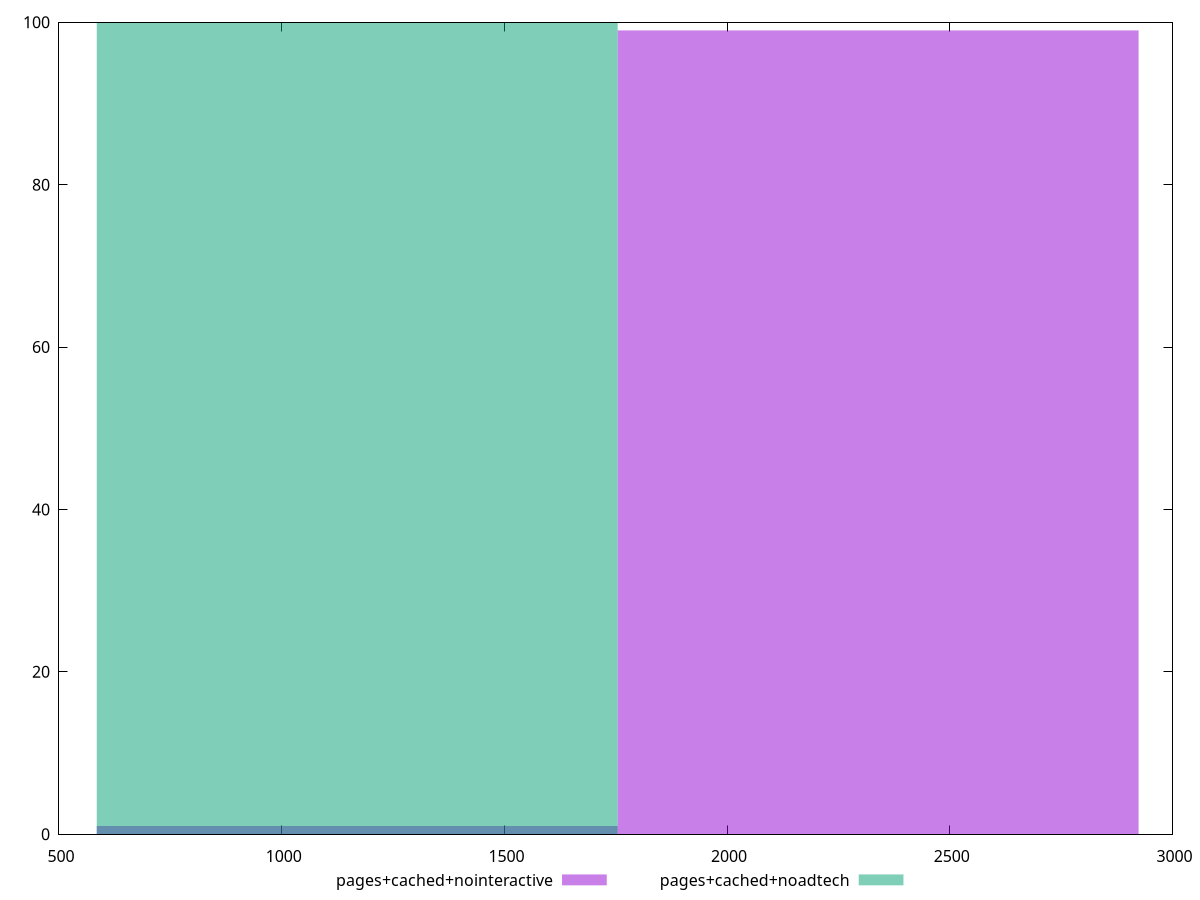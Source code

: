 reset
set terminal svg size 640, 500 enhanced background rgb 'white'
set output "reprap/mainthread-work-breakdown/comparison/histogram/3_vs_4.svg"

$pagesCachedNointeractive <<EOF
2339.113114679614 99
1169.556557339807 1
EOF

$pagesCachedNoadtech <<EOF
1169.556557339807 100
EOF

set key outside below
set boxwidth 1169.556557339807
set yrange [0:100]
set style fill transparent solid 0.5 noborder

plot \
  $pagesCachedNointeractive title "pages+cached+nointeractive" with boxes, \
  $pagesCachedNoadtech title "pages+cached+noadtech" with boxes, \


reset